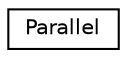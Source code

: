 digraph "Иерархия классов. Графический вид."
{
  edge [fontname="Helvetica",fontsize="10",labelfontname="Helvetica",labelfontsize="10"];
  node [fontname="Helvetica",fontsize="10",shape=record];
  rankdir="LR";
  Node0 [label="Parallel",height=0.2,width=0.4,color="black", fillcolor="white", style="filled",URL="$struct_parallel.html",tooltip="Контейнер, представляющий собой структуру для параллельных вычислений "];
}

